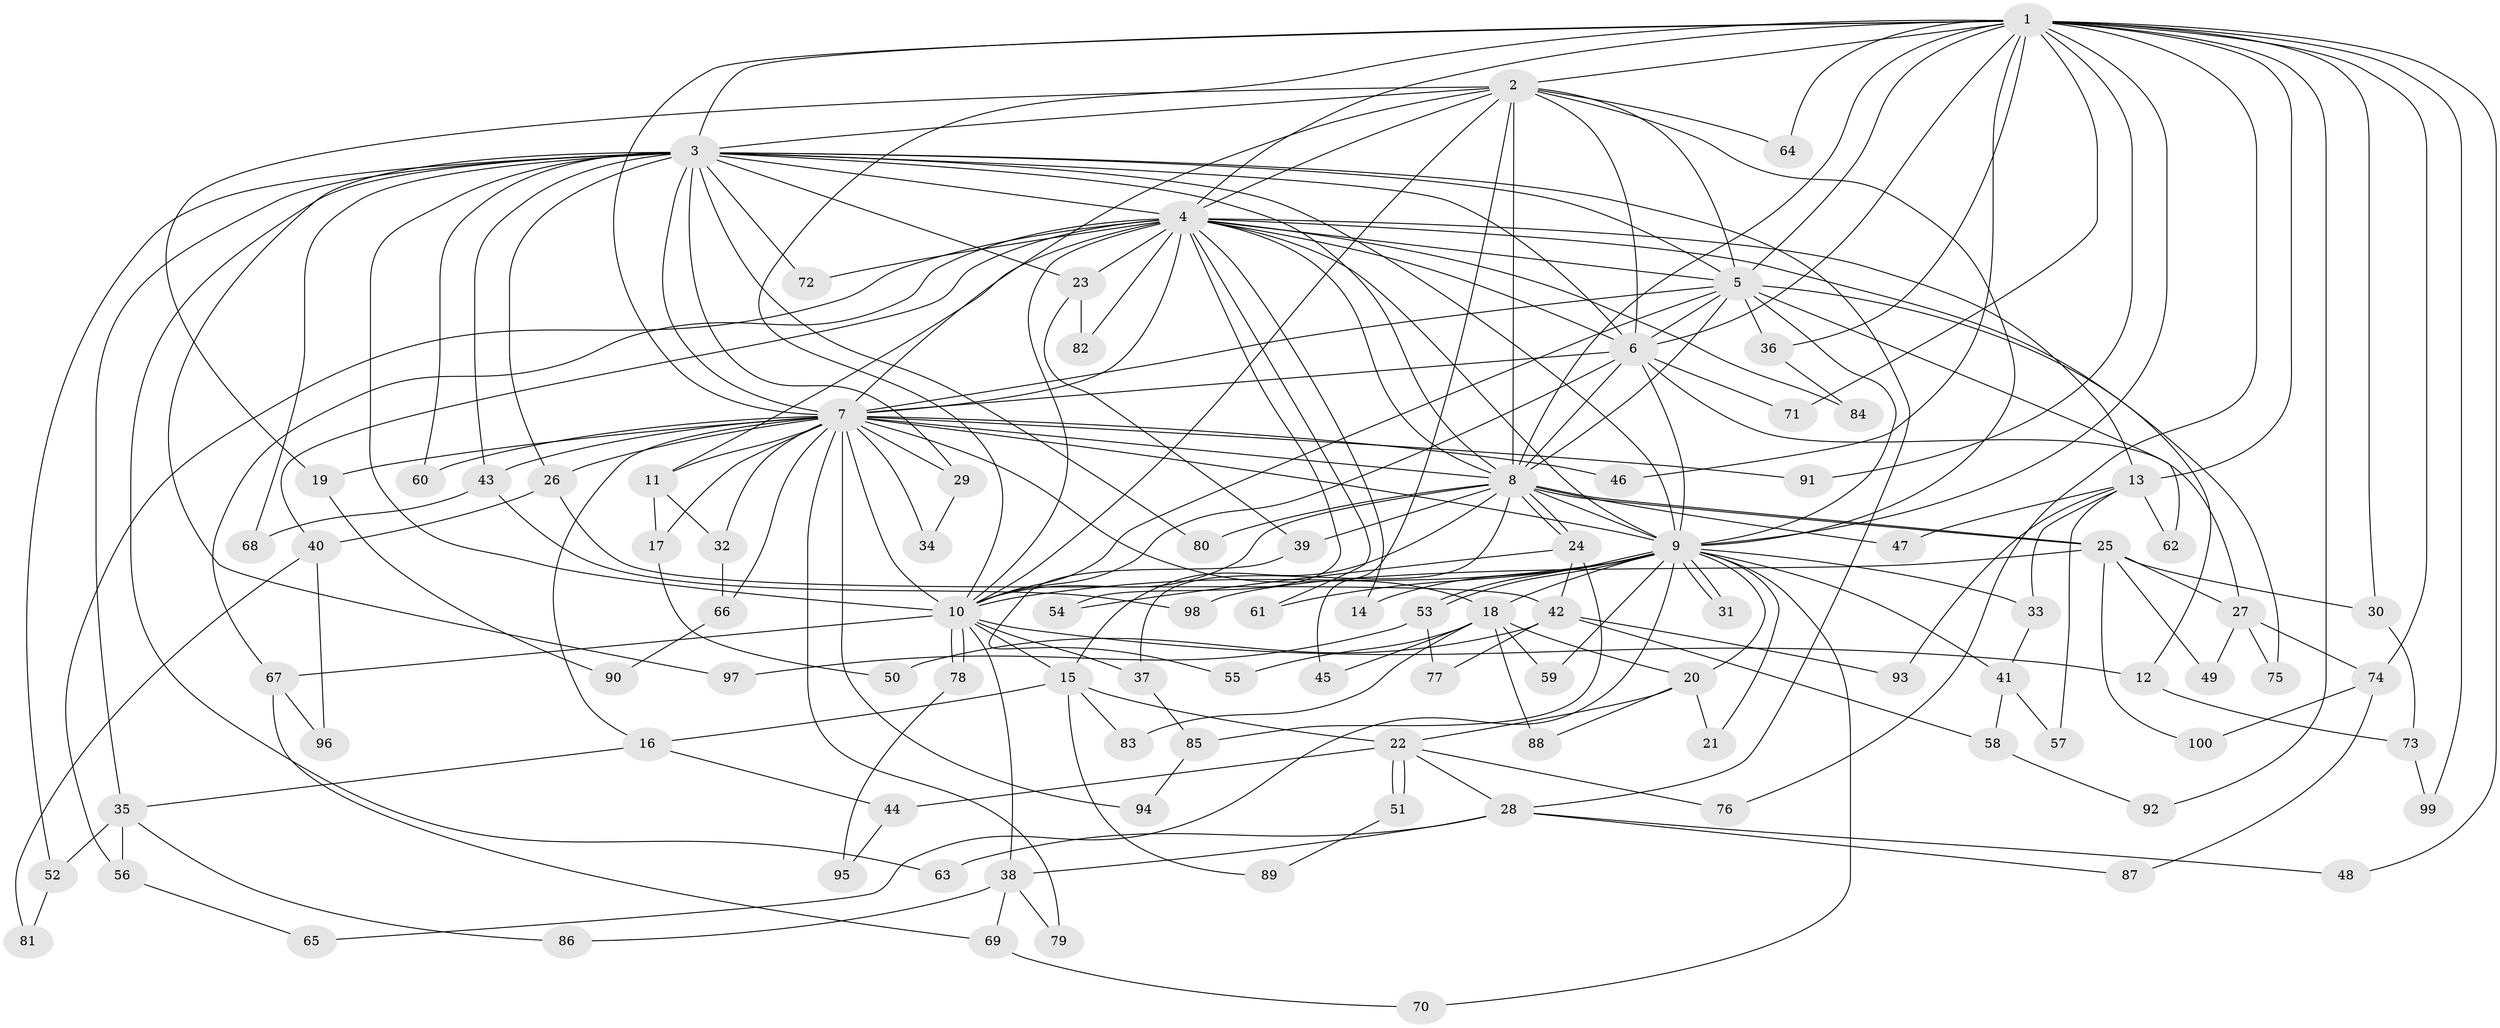 // Generated by graph-tools (version 1.1) at 2025/11/02/21/25 10:11:07]
// undirected, 100 vertices, 225 edges
graph export_dot {
graph [start="1"]
  node [color=gray90,style=filled];
  1;
  2;
  3;
  4;
  5;
  6;
  7;
  8;
  9;
  10;
  11;
  12;
  13;
  14;
  15;
  16;
  17;
  18;
  19;
  20;
  21;
  22;
  23;
  24;
  25;
  26;
  27;
  28;
  29;
  30;
  31;
  32;
  33;
  34;
  35;
  36;
  37;
  38;
  39;
  40;
  41;
  42;
  43;
  44;
  45;
  46;
  47;
  48;
  49;
  50;
  51;
  52;
  53;
  54;
  55;
  56;
  57;
  58;
  59;
  60;
  61;
  62;
  63;
  64;
  65;
  66;
  67;
  68;
  69;
  70;
  71;
  72;
  73;
  74;
  75;
  76;
  77;
  78;
  79;
  80;
  81;
  82;
  83;
  84;
  85;
  86;
  87;
  88;
  89;
  90;
  91;
  92;
  93;
  94;
  95;
  96;
  97;
  98;
  99;
  100;
  1 -- 2;
  1 -- 3;
  1 -- 4;
  1 -- 5;
  1 -- 6;
  1 -- 7;
  1 -- 8;
  1 -- 9;
  1 -- 10;
  1 -- 13;
  1 -- 30;
  1 -- 36;
  1 -- 46;
  1 -- 48;
  1 -- 64;
  1 -- 71;
  1 -- 74;
  1 -- 76;
  1 -- 91;
  1 -- 92;
  1 -- 99;
  2 -- 3;
  2 -- 4;
  2 -- 5;
  2 -- 6;
  2 -- 7;
  2 -- 8;
  2 -- 9;
  2 -- 10;
  2 -- 19;
  2 -- 45;
  2 -- 64;
  3 -- 4;
  3 -- 5;
  3 -- 6;
  3 -- 7;
  3 -- 8;
  3 -- 9;
  3 -- 10;
  3 -- 23;
  3 -- 26;
  3 -- 28;
  3 -- 29;
  3 -- 35;
  3 -- 43;
  3 -- 52;
  3 -- 60;
  3 -- 63;
  3 -- 68;
  3 -- 72;
  3 -- 80;
  3 -- 97;
  4 -- 5;
  4 -- 6;
  4 -- 7;
  4 -- 8;
  4 -- 9;
  4 -- 10;
  4 -- 11;
  4 -- 13;
  4 -- 14;
  4 -- 23;
  4 -- 40;
  4 -- 54;
  4 -- 56;
  4 -- 61;
  4 -- 67;
  4 -- 72;
  4 -- 75;
  4 -- 82;
  4 -- 84;
  5 -- 6;
  5 -- 7;
  5 -- 8;
  5 -- 9;
  5 -- 10;
  5 -- 12;
  5 -- 36;
  5 -- 62;
  6 -- 7;
  6 -- 8;
  6 -- 9;
  6 -- 10;
  6 -- 27;
  6 -- 71;
  7 -- 8;
  7 -- 9;
  7 -- 10;
  7 -- 11;
  7 -- 16;
  7 -- 17;
  7 -- 18;
  7 -- 19;
  7 -- 26;
  7 -- 29;
  7 -- 32;
  7 -- 34;
  7 -- 43;
  7 -- 46;
  7 -- 60;
  7 -- 66;
  7 -- 79;
  7 -- 91;
  7 -- 94;
  8 -- 9;
  8 -- 10;
  8 -- 15;
  8 -- 24;
  8 -- 24;
  8 -- 25;
  8 -- 25;
  8 -- 37;
  8 -- 39;
  8 -- 47;
  8 -- 80;
  9 -- 10;
  9 -- 14;
  9 -- 18;
  9 -- 20;
  9 -- 21;
  9 -- 31;
  9 -- 31;
  9 -- 33;
  9 -- 41;
  9 -- 53;
  9 -- 53;
  9 -- 59;
  9 -- 61;
  9 -- 65;
  9 -- 70;
  10 -- 12;
  10 -- 15;
  10 -- 37;
  10 -- 38;
  10 -- 67;
  10 -- 78;
  10 -- 78;
  11 -- 17;
  11 -- 32;
  12 -- 73;
  13 -- 33;
  13 -- 47;
  13 -- 57;
  13 -- 62;
  13 -- 93;
  15 -- 16;
  15 -- 22;
  15 -- 83;
  15 -- 89;
  16 -- 35;
  16 -- 44;
  17 -- 50;
  18 -- 20;
  18 -- 45;
  18 -- 55;
  18 -- 59;
  18 -- 83;
  18 -- 88;
  19 -- 90;
  20 -- 21;
  20 -- 22;
  20 -- 88;
  22 -- 28;
  22 -- 44;
  22 -- 51;
  22 -- 51;
  22 -- 76;
  23 -- 39;
  23 -- 82;
  24 -- 42;
  24 -- 54;
  24 -- 85;
  25 -- 27;
  25 -- 30;
  25 -- 49;
  25 -- 98;
  25 -- 100;
  26 -- 40;
  26 -- 42;
  27 -- 49;
  27 -- 74;
  27 -- 75;
  28 -- 38;
  28 -- 48;
  28 -- 63;
  28 -- 87;
  29 -- 34;
  30 -- 73;
  32 -- 66;
  33 -- 41;
  35 -- 52;
  35 -- 56;
  35 -- 86;
  36 -- 84;
  37 -- 85;
  38 -- 69;
  38 -- 79;
  38 -- 86;
  39 -- 55;
  40 -- 81;
  40 -- 96;
  41 -- 57;
  41 -- 58;
  42 -- 50;
  42 -- 58;
  42 -- 77;
  42 -- 93;
  43 -- 68;
  43 -- 98;
  44 -- 95;
  51 -- 89;
  52 -- 81;
  53 -- 77;
  53 -- 97;
  56 -- 65;
  58 -- 92;
  66 -- 90;
  67 -- 69;
  67 -- 96;
  69 -- 70;
  73 -- 99;
  74 -- 87;
  74 -- 100;
  78 -- 95;
  85 -- 94;
}
